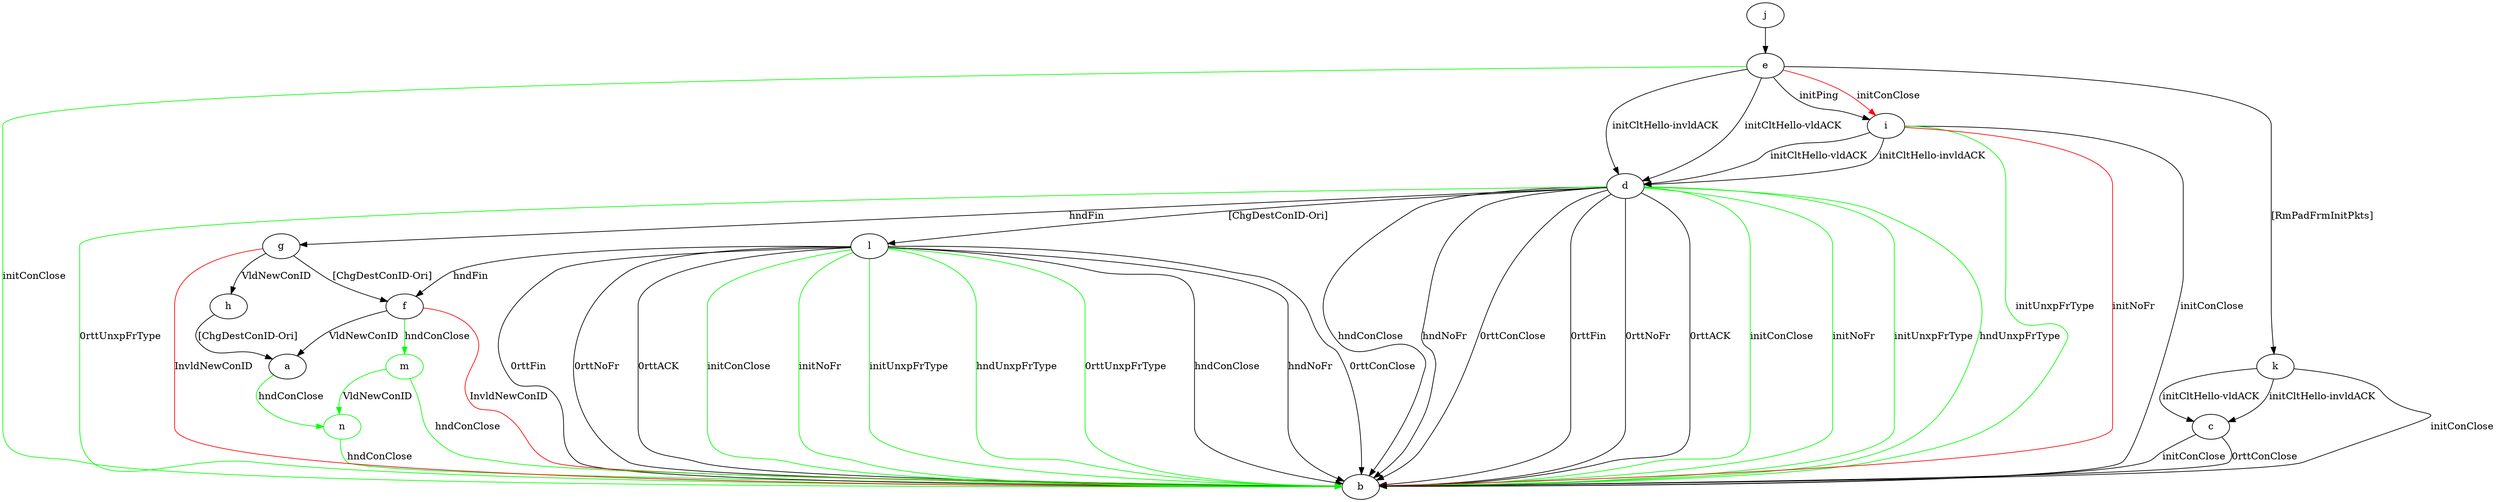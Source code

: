digraph "" {
	n	[color=green];
	a -> n	[key=0,
		color=green,
		label="hndConClose "];
	c -> b	[key=0,
		label="initConClose "];
	c -> b	[key=1,
		label="0rttConClose "];
	d -> b	[key=0,
		label="hndConClose "];
	d -> b	[key=1,
		label="hndNoFr "];
	d -> b	[key=2,
		label="0rttConClose "];
	d -> b	[key=3,
		label="0rttFin "];
	d -> b	[key=4,
		label="0rttNoFr "];
	d -> b	[key=5,
		label="0rttACK "];
	d -> b	[key=6,
		color=green,
		label="initConClose "];
	d -> b	[key=7,
		color=green,
		label="initNoFr "];
	d -> b	[key=8,
		color=green,
		label="initUnxpFrType "];
	d -> b	[key=9,
		color=green,
		label="hndUnxpFrType "];
	d -> b	[key=10,
		color=green,
		label="0rttUnxpFrType "];
	d -> g	[key=0,
		label="hndFin "];
	d -> l	[key=0,
		label="[ChgDestConID-Ori] "];
	e -> b	[key=0,
		color=green,
		label="initConClose "];
	e -> d	[key=0,
		label="initCltHello-vldACK "];
	e -> d	[key=1,
		label="initCltHello-invldACK "];
	e -> i	[key=0,
		label="initPing "];
	e -> i	[key=1,
		color=red,
		label="initConClose "];
	e -> k	[key=0,
		label="[RmPadFrmInitPkts] "];
	f -> a	[key=0,
		label="VldNewConID "];
	f -> b	[key=0,
		color=red,
		label="InvldNewConID "];
	m	[color=green];
	f -> m	[key=0,
		color=green,
		label="hndConClose "];
	g -> b	[key=0,
		color=red,
		label="InvldNewConID "];
	g -> f	[key=0,
		label="[ChgDestConID-Ori] "];
	g -> h	[key=0,
		label="VldNewConID "];
	h -> a	[key=0,
		label="[ChgDestConID-Ori] "];
	i -> b	[key=0,
		label="initConClose "];
	i -> b	[key=1,
		color=green,
		label="initUnxpFrType "];
	i -> b	[key=2,
		color=red,
		label="initNoFr "];
	i -> d	[key=0,
		label="initCltHello-vldACK "];
	i -> d	[key=1,
		label="initCltHello-invldACK "];
	j -> e	[key=0];
	k -> b	[key=0,
		label="initConClose "];
	k -> c	[key=0,
		label="initCltHello-vldACK "];
	k -> c	[key=1,
		label="initCltHello-invldACK "];
	l -> b	[key=0,
		label="hndConClose "];
	l -> b	[key=1,
		label="hndNoFr "];
	l -> b	[key=2,
		label="0rttConClose "];
	l -> b	[key=3,
		label="0rttFin "];
	l -> b	[key=4,
		label="0rttNoFr "];
	l -> b	[key=5,
		label="0rttACK "];
	l -> b	[key=6,
		color=green,
		label="initConClose "];
	l -> b	[key=7,
		color=green,
		label="initNoFr "];
	l -> b	[key=8,
		color=green,
		label="initUnxpFrType "];
	l -> b	[key=9,
		color=green,
		label="hndUnxpFrType "];
	l -> b	[key=10,
		color=green,
		label="0rttUnxpFrType "];
	l -> f	[key=0,
		label="hndFin "];
	m -> b	[key=0,
		color=green,
		label="hndConClose "];
	m -> n	[key=0,
		color=green,
		label="VldNewConID "];
	n -> b	[key=0,
		color=green,
		label="hndConClose "];
}

